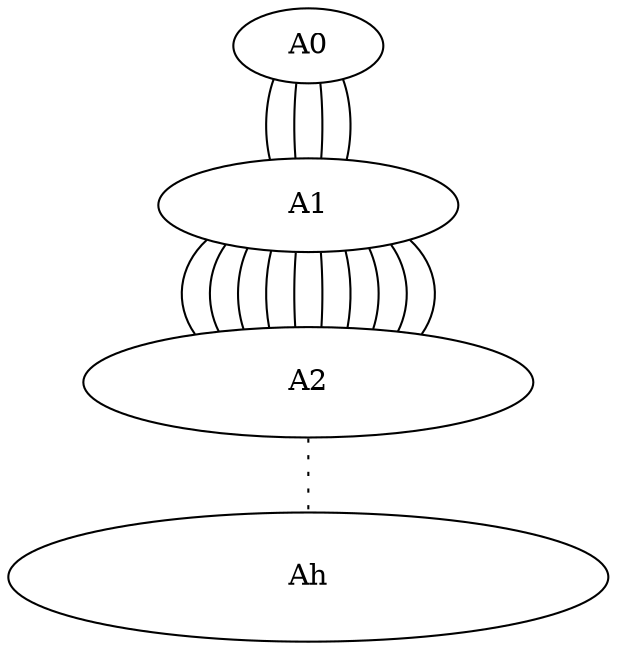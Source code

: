 graph G {
	A [label="A0", shape=oval, width=1, height=0.5];
	B [label="A1", shape=oval, width=2, height=0.62];
	C [label="A2", shape=oval, width=3, height=0.74];
	D [label="Ah", shape=oval, width=4, height=0.86];

	A -- B 
	A -- B 
	A -- B 
	A -- B 
	B -- C 
	B -- C 
	B -- C 
	B -- C 
	B -- C 
	B -- C 
	B -- C 
	B -- C 
	B -- C 
	B -- C
	C -- D [style=dotted]
}

